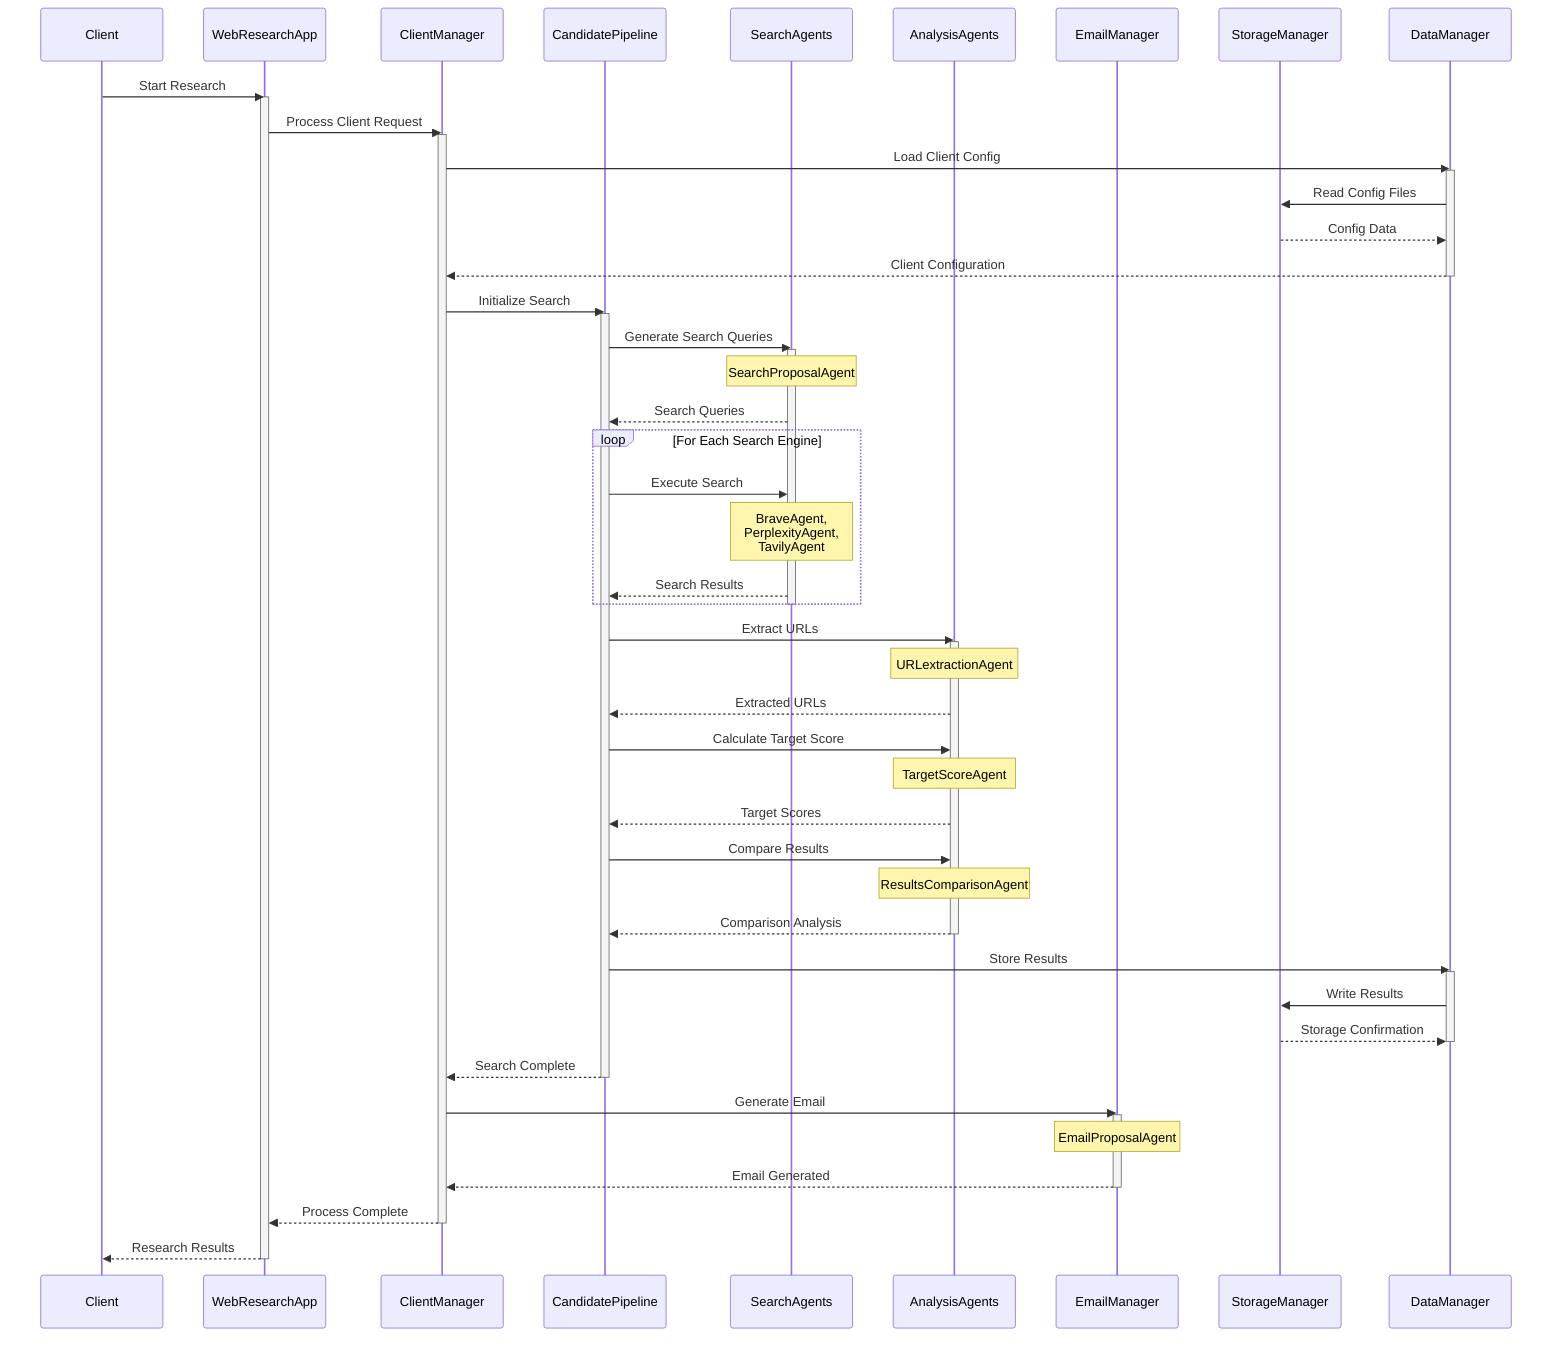sequenceDiagram
    participant Client
    participant WebResearchApp
    participant ClientManager
    participant CandidatePipeline
    participant SearchAgents
    participant AnalysisAgents
    participant EmailManager
    participant StorageManager
    participant DataManager

    Client->>WebResearchApp: Start Research
    activate WebResearchApp
    WebResearchApp->>ClientManager: Process Client Request
    activate ClientManager
    
    ClientManager->>DataManager: Load Client Config
    activate DataManager
    DataManager->>StorageManager: Read Config Files
    StorageManager-->>DataManager: Config Data
    DataManager-->>ClientManager: Client Configuration
    deactivate DataManager

    ClientManager->>CandidatePipeline: Initialize Search
    activate CandidatePipeline
    
    CandidatePipeline->>SearchAgents: Generate Search Queries
    activate SearchAgents
    Note over SearchAgents: SearchProposalAgent
    SearchAgents-->>CandidatePipeline: Search Queries
    
    loop For Each Search Engine
        CandidatePipeline->>SearchAgents: Execute Search
        Note over SearchAgents: BraveAgent,<br/>PerplexityAgent,<br/>TavilyAgent
        SearchAgents-->>CandidatePipeline: Search Results
    end
    deactivate SearchAgents

    CandidatePipeline->>AnalysisAgents: Extract URLs
    activate AnalysisAgents
    Note over AnalysisAgents: URLextractionAgent
    AnalysisAgents-->>CandidatePipeline: Extracted URLs

    CandidatePipeline->>AnalysisAgents: Calculate Target Score
    Note over AnalysisAgents: TargetScoreAgent
    AnalysisAgents-->>CandidatePipeline: Target Scores

    CandidatePipeline->>AnalysisAgents: Compare Results
    Note over AnalysisAgents: ResultsComparisonAgent
    AnalysisAgents-->>CandidatePipeline: Comparison Analysis
    deactivate AnalysisAgents

    CandidatePipeline->>DataManager: Store Results
    activate DataManager
    DataManager->>StorageManager: Write Results
    StorageManager-->>DataManager: Storage Confirmation
    deactivate DataManager

    CandidatePipeline-->>ClientManager: Search Complete
    deactivate CandidatePipeline

    ClientManager->>EmailManager: Generate Email
    activate EmailManager
    Note over EmailManager: EmailProposalAgent
    EmailManager-->>ClientManager: Email Generated
    deactivate EmailManager

    ClientManager-->>WebResearchApp: Process Complete
    deactivate ClientManager
    
    WebResearchApp-->>Client: Research Results
    deactivate WebResearchApp